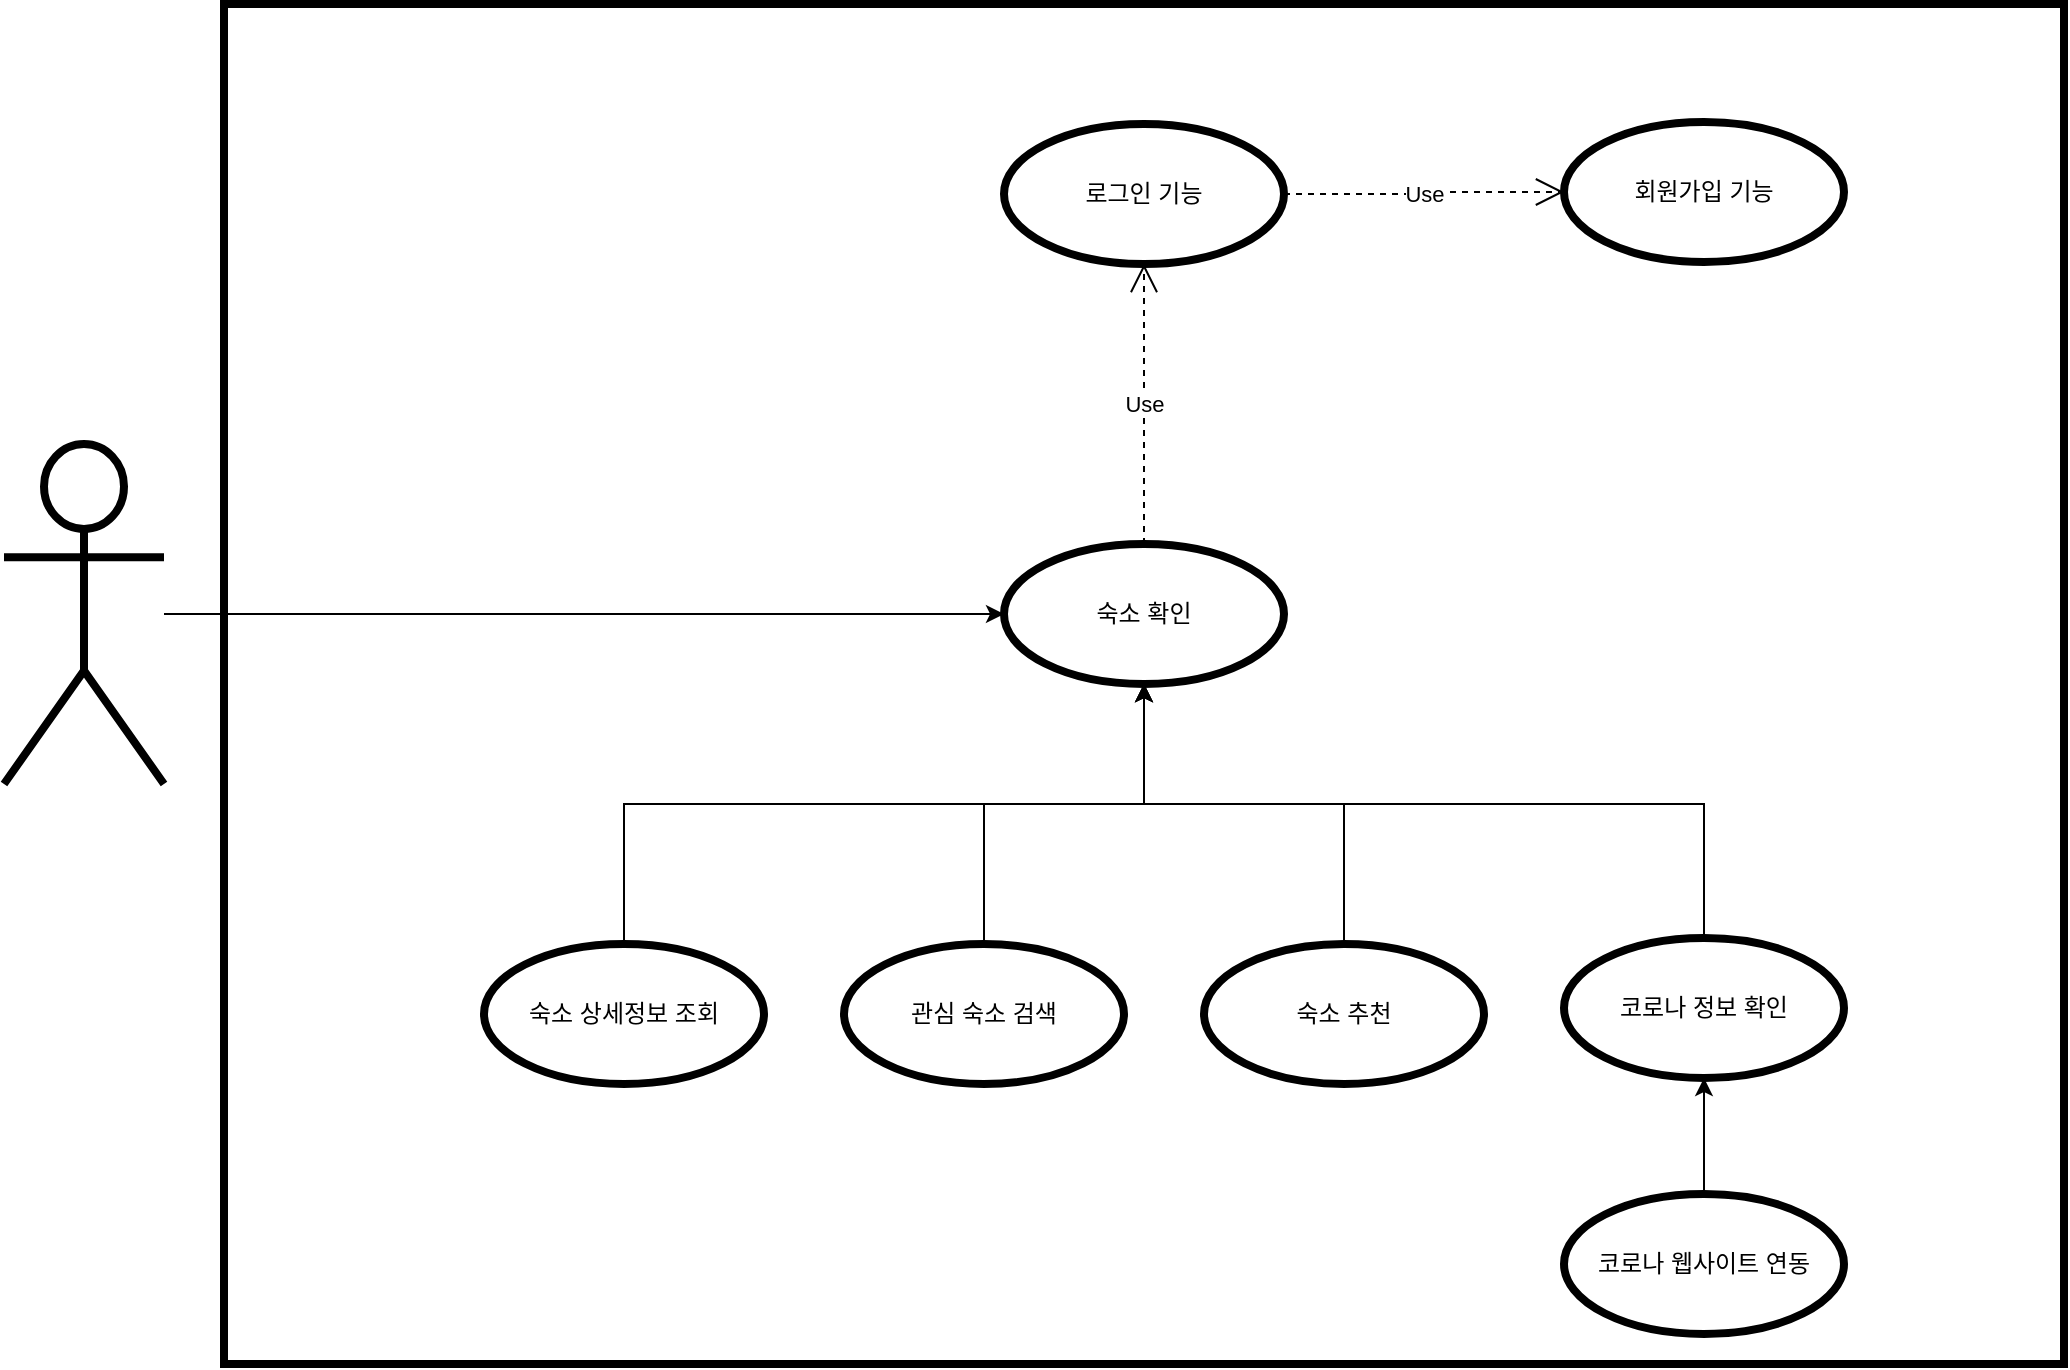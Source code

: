 <mxfile version="15.4.3" type="github"><diagram id="uVJh4nBv8WGdF3dFu2Bw" name="Page-1"><mxGraphModel dx="1942" dy="835" grid="1" gridSize="10" guides="1" tooltips="1" connect="1" arrows="1" fold="1" page="1" pageScale="1" pageWidth="1169" pageHeight="827" math="0" shadow="0"><root><mxCell id="0"/><mxCell id="1" parent="0"/><mxCell id="O-V-pixFVn5lRE6epsPS-2" value="" style="rounded=0;whiteSpace=wrap;html=1;fillColor=none;strokeWidth=4;" vertex="1" parent="1"><mxGeometry x="120" y="80" width="920" height="680" as="geometry"/></mxCell><mxCell id="O-V-pixFVn5lRE6epsPS-36" style="edgeStyle=orthogonalEdgeStyle;rounded=0;orthogonalLoop=1;jettySize=auto;html=1;entryX=0;entryY=0.5;entryDx=0;entryDy=0;" edge="1" parent="1" source="O-V-pixFVn5lRE6epsPS-3" target="O-V-pixFVn5lRE6epsPS-17"><mxGeometry relative="1" as="geometry"/></mxCell><mxCell id="O-V-pixFVn5lRE6epsPS-3" value="Actor" style="shape=umlActor;verticalLabelPosition=bottom;verticalAlign=top;html=1;outlineConnect=0;strokeWidth=4;fillColor=none;noLabel=1;" vertex="1" parent="1"><mxGeometry x="10" y="300" width="80" height="170" as="geometry"/></mxCell><mxCell id="O-V-pixFVn5lRE6epsPS-17" value="숙소 확인" style="ellipse;whiteSpace=wrap;html=1;strokeWidth=4;fillColor=none;" vertex="1" parent="1"><mxGeometry x="510" y="350" width="140" height="70" as="geometry"/></mxCell><mxCell id="O-V-pixFVn5lRE6epsPS-18" value="로그인 기능" style="ellipse;whiteSpace=wrap;html=1;strokeWidth=4;fillColor=none;" vertex="1" parent="1"><mxGeometry x="510" y="140" width="140" height="70" as="geometry"/></mxCell><mxCell id="O-V-pixFVn5lRE6epsPS-30" style="edgeStyle=orthogonalEdgeStyle;rounded=0;orthogonalLoop=1;jettySize=auto;html=1;entryX=0.5;entryY=1;entryDx=0;entryDy=0;" edge="1" parent="1" source="O-V-pixFVn5lRE6epsPS-19" target="O-V-pixFVn5lRE6epsPS-17"><mxGeometry relative="1" as="geometry"><Array as="points"><mxPoint x="680" y="480"/><mxPoint x="580" y="480"/></Array></mxGeometry></mxCell><mxCell id="O-V-pixFVn5lRE6epsPS-19" value="숙소 추천" style="ellipse;whiteSpace=wrap;html=1;strokeWidth=4;fillColor=none;" vertex="1" parent="1"><mxGeometry x="610" y="550" width="140" height="70" as="geometry"/></mxCell><mxCell id="O-V-pixFVn5lRE6epsPS-29" style="edgeStyle=orthogonalEdgeStyle;rounded=0;orthogonalLoop=1;jettySize=auto;html=1;entryX=0.5;entryY=1;entryDx=0;entryDy=0;" edge="1" parent="1" source="O-V-pixFVn5lRE6epsPS-22" target="O-V-pixFVn5lRE6epsPS-17"><mxGeometry relative="1" as="geometry"><Array as="points"><mxPoint x="500" y="480"/><mxPoint x="580" y="480"/></Array></mxGeometry></mxCell><mxCell id="O-V-pixFVn5lRE6epsPS-22" value="관심 숙소 검색" style="ellipse;whiteSpace=wrap;html=1;strokeWidth=4;fillColor=none;" vertex="1" parent="1"><mxGeometry x="430" y="550" width="140" height="70" as="geometry"/></mxCell><mxCell id="O-V-pixFVn5lRE6epsPS-28" style="edgeStyle=orthogonalEdgeStyle;rounded=0;orthogonalLoop=1;jettySize=auto;html=1;exitX=0.5;exitY=0;exitDx=0;exitDy=0;" edge="1" parent="1" source="O-V-pixFVn5lRE6epsPS-23" target="O-V-pixFVn5lRE6epsPS-17"><mxGeometry relative="1" as="geometry"><Array as="points"><mxPoint x="320" y="480"/><mxPoint x="580" y="480"/></Array></mxGeometry></mxCell><mxCell id="O-V-pixFVn5lRE6epsPS-23" value="숙소 상세정보 조회" style="ellipse;whiteSpace=wrap;html=1;strokeWidth=4;fillColor=none;" vertex="1" parent="1"><mxGeometry x="250" y="550" width="140" height="70" as="geometry"/></mxCell><mxCell id="O-V-pixFVn5lRE6epsPS-31" style="edgeStyle=orthogonalEdgeStyle;rounded=0;orthogonalLoop=1;jettySize=auto;html=1;entryX=0.5;entryY=1;entryDx=0;entryDy=0;" edge="1" parent="1" source="O-V-pixFVn5lRE6epsPS-24" target="O-V-pixFVn5lRE6epsPS-17"><mxGeometry relative="1" as="geometry"><Array as="points"><mxPoint x="860" y="480"/><mxPoint x="580" y="480"/></Array></mxGeometry></mxCell><mxCell id="O-V-pixFVn5lRE6epsPS-24" value="코로나 정보 확인" style="ellipse;whiteSpace=wrap;html=1;strokeWidth=4;fillColor=none;" vertex="1" parent="1"><mxGeometry x="790" y="547" width="140" height="70" as="geometry"/></mxCell><mxCell id="O-V-pixFVn5lRE6epsPS-27" value="회원가입 기능" style="ellipse;whiteSpace=wrap;html=1;strokeWidth=4;fillColor=none;" vertex="1" parent="1"><mxGeometry x="790" y="139" width="140" height="70" as="geometry"/></mxCell><mxCell id="O-V-pixFVn5lRE6epsPS-32" value="Use" style="endArrow=open;endSize=12;dashed=1;html=1;rounded=0;edgeStyle=orthogonalEdgeStyle;exitX=0.5;exitY=0;exitDx=0;exitDy=0;entryX=0.5;entryY=1;entryDx=0;entryDy=0;" edge="1" parent="1" source="O-V-pixFVn5lRE6epsPS-17" target="O-V-pixFVn5lRE6epsPS-18"><mxGeometry width="160" relative="1" as="geometry"><mxPoint x="590" y="300" as="sourcePoint"/><mxPoint x="750" y="300" as="targetPoint"/></mxGeometry></mxCell><mxCell id="O-V-pixFVn5lRE6epsPS-34" value="Use" style="endArrow=open;endSize=12;dashed=1;html=1;rounded=0;edgeStyle=orthogonalEdgeStyle;exitX=1;exitY=0.5;exitDx=0;exitDy=0;entryX=0;entryY=0.5;entryDx=0;entryDy=0;" edge="1" parent="1" source="O-V-pixFVn5lRE6epsPS-18" target="O-V-pixFVn5lRE6epsPS-27"><mxGeometry width="160" relative="1" as="geometry"><mxPoint x="700" y="300" as="sourcePoint"/><mxPoint x="700" y="160" as="targetPoint"/></mxGeometry></mxCell><mxCell id="O-V-pixFVn5lRE6epsPS-38" style="edgeStyle=orthogonalEdgeStyle;rounded=0;orthogonalLoop=1;jettySize=auto;html=1;" edge="1" parent="1" source="O-V-pixFVn5lRE6epsPS-37" target="O-V-pixFVn5lRE6epsPS-24"><mxGeometry relative="1" as="geometry"/></mxCell><mxCell id="O-V-pixFVn5lRE6epsPS-37" value="코로나 웹사이트 연동" style="ellipse;whiteSpace=wrap;html=1;strokeWidth=4;fillColor=none;" vertex="1" parent="1"><mxGeometry x="790" y="675" width="140" height="70" as="geometry"/></mxCell></root></mxGraphModel></diagram></mxfile>